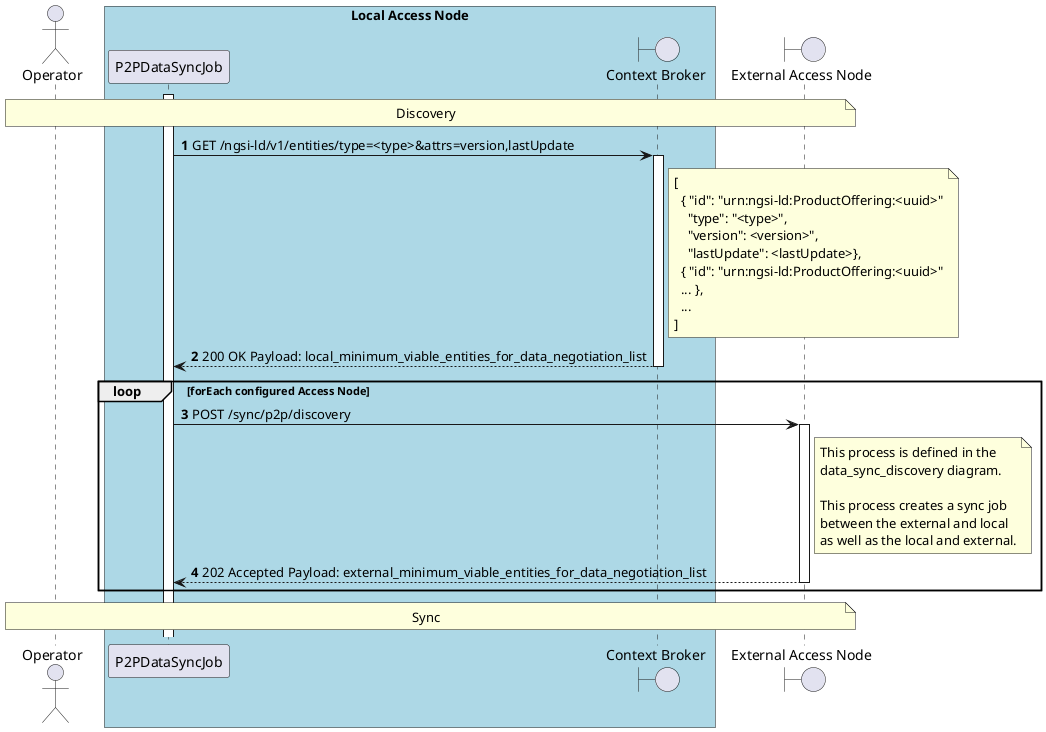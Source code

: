 @startuml
'https://plantuml.com/sequence-diagram

autonumber
skinparam BoxPadding 10

' -------------------- Headers -------------------- '

actor "Operator" as operator

box "Local Access Node" #LightBlue
    participant "P2PDataSyncJob" as p2p_data_sync_job
    boundary "Context Broker" as context_broker
end box

boundary "External Access Node" as external_access_node

' -------------------- Diagram -------------------- '

note over operator, external_access_node
    Discovery
end note

activate p2p_data_sync_job
p2p_data_sync_job -> context_broker++: GET /ngsi-ld/v1/entities/type=<type>&attrs=version,lastUpdate
    note right of context_broker
      [
        { "id": "urn:ngsi-ld:ProductOffering:<uuid>"
          "type": "<type>",
          "version": <version>",
          "lastUpdate": <lastUpdate>},
        { "id": "urn:ngsi-ld:ProductOffering:<uuid>"
        ... },
        ...
      ]
    end note
return 200 OK Payload: local_minimum_viable_entities_for_data_negotiation_list

loop forEach configured Access Node
    p2p_data_sync_job -> external_access_node++: POST /sync/p2p/discovery
        note right of external_access_node
            This process is defined in the
            data_sync_discovery diagram.

            This process creates a sync job
            between the external and local
            as well as the local and external.
        end note
    return 202 Accepted Payload: external_minimum_viable_entities_for_data_negotiation_list
end

note over operator, external_access_node
    Sync
end note

@enduml
